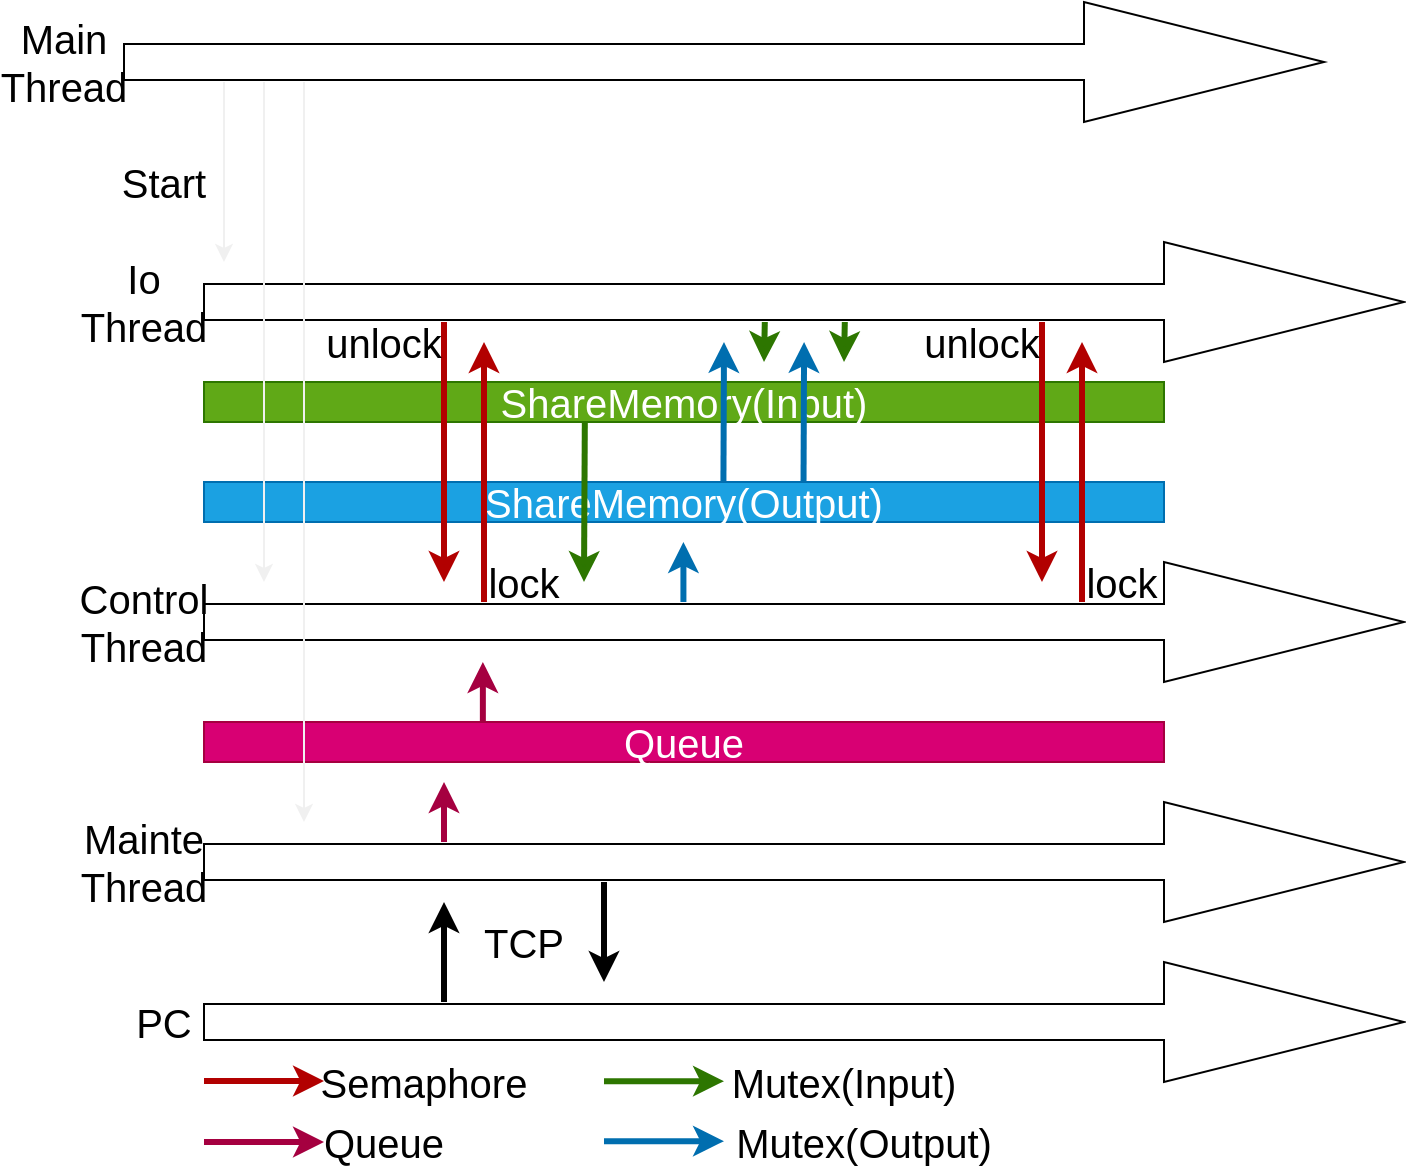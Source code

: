 <mxfile>
    <diagram id="vWqiUcN381u-Gy7PTbme" name="Page-1">
        <mxGraphModel dx="1010" dy="1133" grid="1" gridSize="10" guides="1" tooltips="1" connect="1" arrows="1" fold="1" page="1" pageScale="1" pageWidth="827" pageHeight="1169" math="0" shadow="0">
            <root>
                <mxCell id="0"/>
                <mxCell id="1" parent="0"/>
                <mxCell id="46" value="Queue" style="rounded=0;whiteSpace=wrap;html=1;fontSize=20;fillColor=#d80073;strokeColor=#A50040;fontColor=#ffffff;" vertex="1" parent="1">
                    <mxGeometry x="120" y="420" width="480" height="20" as="geometry"/>
                </mxCell>
                <mxCell id="41" value="ShareMemory(Output)" style="rounded=0;whiteSpace=wrap;html=1;fontSize=20;fillColor=#1ba1e2;strokeColor=#006EAF;fontColor=#ffffff;" vertex="1" parent="1">
                    <mxGeometry x="120" y="300" width="480" height="20" as="geometry"/>
                </mxCell>
                <mxCell id="40" value="ShareMemory(Input)" style="rounded=0;whiteSpace=wrap;html=1;fontSize=20;fillColor=#60a917;strokeColor=#2D7600;fontColor=#ffffff;" vertex="1" parent="1">
                    <mxGeometry x="120" y="250" width="480" height="20" as="geometry"/>
                </mxCell>
                <mxCell id="21" value="" style="shape=singleArrow;whiteSpace=wrap;html=1;fontSize=20;" vertex="1" parent="1">
                    <mxGeometry x="80" y="60" width="600" height="60" as="geometry"/>
                </mxCell>
                <mxCell id="22" value="" style="shape=singleArrow;whiteSpace=wrap;html=1;fontSize=20;" vertex="1" parent="1">
                    <mxGeometry x="120" y="180" width="600" height="60" as="geometry"/>
                </mxCell>
                <mxCell id="23" value="" style="shape=singleArrow;whiteSpace=wrap;html=1;fontSize=20;" vertex="1" parent="1">
                    <mxGeometry x="120" y="340" width="600" height="60" as="geometry"/>
                </mxCell>
                <mxCell id="24" value="" style="shape=singleArrow;whiteSpace=wrap;html=1;fontSize=20;" vertex="1" parent="1">
                    <mxGeometry x="120" y="460" width="600" height="60" as="geometry"/>
                </mxCell>
                <mxCell id="25" value="Main&lt;br&gt;Thread" style="text;html=1;strokeColor=none;fillColor=none;align=center;verticalAlign=middle;whiteSpace=wrap;rounded=0;fontSize=20;" vertex="1" parent="1">
                    <mxGeometry x="30" y="80" width="40" height="20" as="geometry"/>
                </mxCell>
                <mxCell id="26" value="Io&lt;br&gt;Thread" style="text;html=1;strokeColor=none;fillColor=none;align=center;verticalAlign=middle;whiteSpace=wrap;rounded=0;fontSize=20;" vertex="1" parent="1">
                    <mxGeometry x="70" y="200" width="40" height="20" as="geometry"/>
                </mxCell>
                <mxCell id="28" value="Control&lt;br&gt;Thread" style="text;html=1;strokeColor=none;fillColor=none;align=center;verticalAlign=middle;whiteSpace=wrap;rounded=0;fontSize=20;" vertex="1" parent="1">
                    <mxGeometry x="70" y="360" width="40" height="20" as="geometry"/>
                </mxCell>
                <mxCell id="29" value="Mainte&lt;br&gt;Thread" style="text;html=1;strokeColor=none;fillColor=none;align=center;verticalAlign=middle;whiteSpace=wrap;rounded=0;fontSize=20;" vertex="1" parent="1">
                    <mxGeometry x="70" y="480" width="40" height="20" as="geometry"/>
                </mxCell>
                <mxCell id="30" value="" style="endArrow=classic;html=1;fontSize=20;strokeColor=#f0f0f0;" edge="1" parent="1">
                    <mxGeometry width="50" height="50" relative="1" as="geometry">
                        <mxPoint x="130" y="100" as="sourcePoint"/>
                        <mxPoint x="130" y="190" as="targetPoint"/>
                    </mxGeometry>
                </mxCell>
                <mxCell id="31" value="" style="endArrow=classic;html=1;fontSize=20;strokeColor=#f0f0f0;" edge="1" parent="1">
                    <mxGeometry width="50" height="50" relative="1" as="geometry">
                        <mxPoint x="150" y="100" as="sourcePoint"/>
                        <mxPoint x="150" y="350" as="targetPoint"/>
                    </mxGeometry>
                </mxCell>
                <mxCell id="32" value="" style="endArrow=classic;html=1;fontSize=20;strokeColor=#f0f0f0;" edge="1" parent="1">
                    <mxGeometry width="50" height="50" relative="1" as="geometry">
                        <mxPoint x="170" y="100" as="sourcePoint"/>
                        <mxPoint x="170" y="470" as="targetPoint"/>
                    </mxGeometry>
                </mxCell>
                <mxCell id="33" value="Start" style="text;html=1;strokeColor=none;fillColor=none;align=center;verticalAlign=middle;whiteSpace=wrap;rounded=0;fontSize=20;" vertex="1" parent="1">
                    <mxGeometry x="80" y="140" width="40" height="20" as="geometry"/>
                </mxCell>
                <mxCell id="35" value="" style="endArrow=classic;html=1;fontSize=20;strokeColor=#B20000;fillColor=#e51400;strokeWidth=3;" edge="1" parent="1">
                    <mxGeometry width="50" height="50" relative="1" as="geometry">
                        <mxPoint x="240" y="220" as="sourcePoint"/>
                        <mxPoint x="240" y="350" as="targetPoint"/>
                    </mxGeometry>
                </mxCell>
                <mxCell id="36" value="" style="endArrow=classic;html=1;fontSize=20;strokeColor=#B20000;strokeWidth=3;fillColor=#e51400;" edge="1" parent="1">
                    <mxGeometry width="50" height="50" relative="1" as="geometry">
                        <mxPoint x="260" y="360" as="sourcePoint"/>
                        <mxPoint x="260" y="230" as="targetPoint"/>
                    </mxGeometry>
                </mxCell>
                <mxCell id="37" value="lock" style="text;html=1;align=center;verticalAlign=middle;whiteSpace=wrap;rounded=0;fontSize=20;" vertex="1" parent="1">
                    <mxGeometry x="260" y="340" width="40" height="20" as="geometry"/>
                </mxCell>
                <mxCell id="38" value="unlock" style="text;html=1;align=center;verticalAlign=middle;whiteSpace=wrap;rounded=0;fontSize=20;" vertex="1" parent="1">
                    <mxGeometry x="190" y="220" width="40" height="20" as="geometry"/>
                </mxCell>
                <mxCell id="42" value="" style="endArrow=classic;html=1;fontSize=20;strokeColor=#B20000;fillColor=#e51400;strokeWidth=3;" edge="1" parent="1">
                    <mxGeometry width="50" height="50" relative="1" as="geometry">
                        <mxPoint x="539" y="220" as="sourcePoint"/>
                        <mxPoint x="539" y="350" as="targetPoint"/>
                    </mxGeometry>
                </mxCell>
                <mxCell id="43" value="" style="endArrow=classic;html=1;fontSize=20;strokeColor=#B20000;strokeWidth=3;fillColor=#e51400;" edge="1" parent="1">
                    <mxGeometry width="50" height="50" relative="1" as="geometry">
                        <mxPoint x="559" y="360" as="sourcePoint"/>
                        <mxPoint x="559" y="230" as="targetPoint"/>
                    </mxGeometry>
                </mxCell>
                <mxCell id="44" value="lock" style="text;html=1;align=center;verticalAlign=middle;whiteSpace=wrap;rounded=0;fontSize=20;" vertex="1" parent="1">
                    <mxGeometry x="559" y="340" width="40" height="20" as="geometry"/>
                </mxCell>
                <mxCell id="45" value="unlock" style="text;html=1;align=center;verticalAlign=middle;whiteSpace=wrap;rounded=0;fontSize=20;" vertex="1" parent="1">
                    <mxGeometry x="489" y="220" width="40" height="20" as="geometry"/>
                </mxCell>
                <mxCell id="47" value="" style="shape=singleArrow;whiteSpace=wrap;html=1;fontSize=20;" vertex="1" parent="1">
                    <mxGeometry x="120" y="540" width="600" height="60" as="geometry"/>
                </mxCell>
                <mxCell id="48" value="PC" style="text;html=1;strokeColor=none;fillColor=none;align=center;verticalAlign=middle;whiteSpace=wrap;rounded=0;fontSize=20;" vertex="1" parent="1">
                    <mxGeometry x="80" y="560" width="40" height="20" as="geometry"/>
                </mxCell>
                <mxCell id="49" value="" style="endArrow=classic;html=1;fontSize=20;strokeWidth=3;" edge="1" parent="1">
                    <mxGeometry width="50" height="50" relative="1" as="geometry">
                        <mxPoint x="240" y="560" as="sourcePoint"/>
                        <mxPoint x="240" y="510" as="targetPoint"/>
                    </mxGeometry>
                </mxCell>
                <mxCell id="50" value="" style="endArrow=classic;html=1;fontSize=20;strokeWidth=3;" edge="1" parent="1">
                    <mxGeometry width="50" height="50" relative="1" as="geometry">
                        <mxPoint x="320" y="500" as="sourcePoint"/>
                        <mxPoint x="320" y="550" as="targetPoint"/>
                    </mxGeometry>
                </mxCell>
                <mxCell id="51" value="TCP" style="text;html=1;strokeColor=none;fillColor=none;align=center;verticalAlign=middle;whiteSpace=wrap;rounded=0;fontSize=20;" vertex="1" parent="1">
                    <mxGeometry x="260" y="520" width="40" height="20" as="geometry"/>
                </mxCell>
                <mxCell id="52" value="" style="endArrow=classic;html=1;fontSize=20;strokeColor=#A50040;strokeWidth=3;fillColor=#d80073;" edge="1" parent="1">
                    <mxGeometry width="50" height="50" relative="1" as="geometry">
                        <mxPoint x="240" y="480" as="sourcePoint"/>
                        <mxPoint x="240" y="450" as="targetPoint"/>
                    </mxGeometry>
                </mxCell>
                <mxCell id="53" value="" style="endArrow=classic;html=1;fontSize=20;strokeColor=#A50040;strokeWidth=3;fillColor=#d80073;" edge="1" parent="1">
                    <mxGeometry width="50" height="50" relative="1" as="geometry">
                        <mxPoint x="259.43" y="420" as="sourcePoint"/>
                        <mxPoint x="259.43" y="390" as="targetPoint"/>
                    </mxGeometry>
                </mxCell>
                <mxCell id="55" value="" style="endArrow=classic;html=1;fontSize=20;strokeColor=#2D7600;fillColor=#60a917;strokeWidth=3;" edge="1" parent="1">
                    <mxGeometry width="50" height="50" relative="1" as="geometry">
                        <mxPoint x="310.41" y="270" as="sourcePoint"/>
                        <mxPoint x="310" y="350" as="targetPoint"/>
                    </mxGeometry>
                </mxCell>
                <mxCell id="56" value="" style="endArrow=classic;html=1;fontSize=20;strokeColor=#006EAF;strokeWidth=3;fillColor=#1ba1e2;" edge="1" parent="1">
                    <mxGeometry width="50" height="50" relative="1" as="geometry">
                        <mxPoint x="359.71" y="360" as="sourcePoint"/>
                        <mxPoint x="359.71" y="330" as="targetPoint"/>
                    </mxGeometry>
                </mxCell>
                <mxCell id="57" value="" style="endArrow=classic;html=1;fontSize=20;strokeColor=#006EAF;strokeWidth=3;fillColor=#1ba1e2;" edge="1" parent="1">
                    <mxGeometry width="50" height="50" relative="1" as="geometry">
                        <mxPoint x="379.71" y="300" as="sourcePoint"/>
                        <mxPoint x="380" y="230" as="targetPoint"/>
                    </mxGeometry>
                </mxCell>
                <mxCell id="58" value="" style="endArrow=classic;html=1;fontSize=20;strokeColor=#2D7600;fillColor=#60a917;strokeWidth=3;" edge="1" parent="1">
                    <mxGeometry width="50" height="50" relative="1" as="geometry">
                        <mxPoint x="400.41" y="220" as="sourcePoint"/>
                        <mxPoint x="400" y="240" as="targetPoint"/>
                    </mxGeometry>
                </mxCell>
                <mxCell id="59" value="" style="endArrow=classic;html=1;fontSize=20;strokeColor=#006EAF;strokeWidth=3;fillColor=#1ba1e2;" edge="1" parent="1">
                    <mxGeometry width="50" height="50" relative="1" as="geometry">
                        <mxPoint x="419.76" y="300" as="sourcePoint"/>
                        <mxPoint x="420.05" y="230" as="targetPoint"/>
                    </mxGeometry>
                </mxCell>
                <mxCell id="60" value="" style="endArrow=classic;html=1;fontSize=20;strokeColor=#2D7600;fillColor=#60a917;strokeWidth=3;" edge="1" parent="1">
                    <mxGeometry width="50" height="50" relative="1" as="geometry">
                        <mxPoint x="440.41" y="220" as="sourcePoint"/>
                        <mxPoint x="440" y="240" as="targetPoint"/>
                    </mxGeometry>
                </mxCell>
                <mxCell id="61" value="" style="endArrow=classic;html=1;fontSize=20;strokeColor=#B20000;strokeWidth=3;fillColor=#e51400;" edge="1" parent="1">
                    <mxGeometry width="50" height="50" relative="1" as="geometry">
                        <mxPoint x="120" y="599.5" as="sourcePoint"/>
                        <mxPoint x="180" y="599.5" as="targetPoint"/>
                    </mxGeometry>
                </mxCell>
                <mxCell id="62" value="Semaphore" style="text;html=1;align=center;verticalAlign=middle;whiteSpace=wrap;rounded=0;fontSize=20;" vertex="1" parent="1">
                    <mxGeometry x="210" y="590" width="40" height="20" as="geometry"/>
                </mxCell>
                <mxCell id="63" value="" style="endArrow=classic;html=1;fontSize=20;strokeColor=#A50040;strokeWidth=3;fillColor=#d80073;" edge="1" parent="1">
                    <mxGeometry width="50" height="50" relative="1" as="geometry">
                        <mxPoint x="120" y="630" as="sourcePoint"/>
                        <mxPoint x="180" y="630" as="targetPoint"/>
                    </mxGeometry>
                </mxCell>
                <mxCell id="64" value="Queue" style="text;html=1;align=center;verticalAlign=middle;whiteSpace=wrap;rounded=0;fontSize=20;" vertex="1" parent="1">
                    <mxGeometry x="190" y="620" width="40" height="20" as="geometry"/>
                </mxCell>
                <mxCell id="65" value="" style="endArrow=classic;html=1;fontSize=20;strokeColor=#2D7600;strokeWidth=3;fillColor=#60a917;" edge="1" parent="1">
                    <mxGeometry width="50" height="50" relative="1" as="geometry">
                        <mxPoint x="320" y="599.58" as="sourcePoint"/>
                        <mxPoint x="380" y="599.58" as="targetPoint"/>
                    </mxGeometry>
                </mxCell>
                <mxCell id="66" value="Mutex(Input)" style="text;html=1;align=center;verticalAlign=middle;whiteSpace=wrap;rounded=0;fontSize=20;" vertex="1" parent="1">
                    <mxGeometry x="420" y="590" width="40" height="20" as="geometry"/>
                </mxCell>
                <mxCell id="67" value="" style="endArrow=classic;html=1;fontSize=20;strokeColor=#006EAF;strokeWidth=3;fillColor=#1ba1e2;" edge="1" parent="1">
                    <mxGeometry width="50" height="50" relative="1" as="geometry">
                        <mxPoint x="320" y="629.58" as="sourcePoint"/>
                        <mxPoint x="380" y="629.58" as="targetPoint"/>
                    </mxGeometry>
                </mxCell>
                <mxCell id="68" value="Mutex(Output)" style="text;html=1;align=center;verticalAlign=middle;whiteSpace=wrap;rounded=0;fontSize=20;" vertex="1" parent="1">
                    <mxGeometry x="430" y="620" width="40" height="20" as="geometry"/>
                </mxCell>
            </root>
        </mxGraphModel>
    </diagram>
</mxfile>